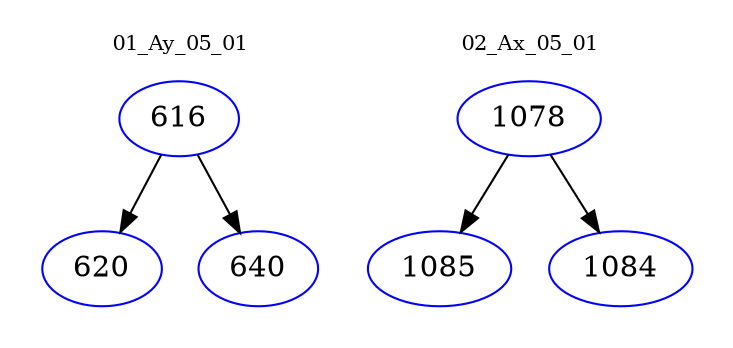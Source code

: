 digraph{
subgraph cluster_0 {
color = white
label = "01_Ay_05_01";
fontsize=10;
T0_616 [label="616", color="blue"]
T0_616 -> T0_620 [color="black"]
T0_620 [label="620", color="blue"]
T0_616 -> T0_640 [color="black"]
T0_640 [label="640", color="blue"]
}
subgraph cluster_1 {
color = white
label = "02_Ax_05_01";
fontsize=10;
T1_1078 [label="1078", color="blue"]
T1_1078 -> T1_1085 [color="black"]
T1_1085 [label="1085", color="blue"]
T1_1078 -> T1_1084 [color="black"]
T1_1084 [label="1084", color="blue"]
}
}
